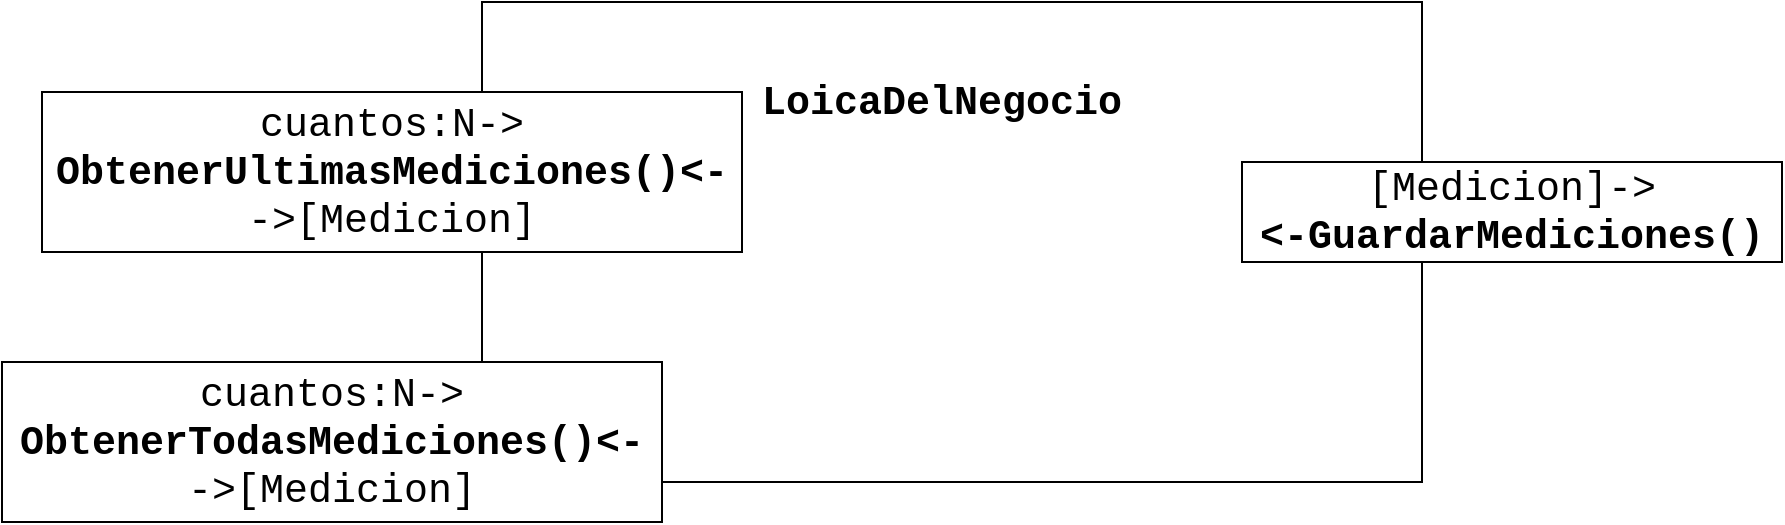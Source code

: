 <mxfile version="15.3.2" type="device"><diagram id="foed9uxpL5My0yspYUQ-" name="Page-1"><mxGraphModel dx="2249" dy="762" grid="1" gridSize="10" guides="1" tooltips="1" connect="1" arrows="1" fold="1" page="1" pageScale="1" pageWidth="827" pageHeight="1169" math="0" shadow="0"><root><mxCell id="0"/><mxCell id="1" parent="0"/><mxCell id="yUErdQ--mbF-EsEKAKqc-1" value="" style="rounded=0;whiteSpace=wrap;html=1;" vertex="1" parent="1"><mxGeometry x="140" y="50" width="470" height="240" as="geometry"/></mxCell><mxCell id="yUErdQ--mbF-EsEKAKqc-2" value="LoicaDelNegocio" style="text;html=1;strokeColor=none;fillColor=none;align=center;verticalAlign=middle;whiteSpace=wrap;rounded=0;fontStyle=1;fontFamily=Courier New;fontSize=20;" vertex="1" parent="1"><mxGeometry x="290" y="90" width="160" height="20" as="geometry"/></mxCell><mxCell id="yUErdQ--mbF-EsEKAKqc-3" value="cuantos:N-&amp;gt;&lt;br&gt;&lt;b&gt;ObtenerUltimasMediciones()&amp;lt;-&lt;/b&gt;&lt;br&gt;-&amp;gt;[Medicion]" style="rounded=0;whiteSpace=wrap;html=1;fontFamily=Courier New;fontSize=20;align=center;fontStyle=0;autosize=1;" vertex="1" parent="1"><mxGeometry x="-80" y="95" width="350" height="80" as="geometry"/></mxCell><mxCell id="yUErdQ--mbF-EsEKAKqc-17" value="cuantos:N-&amp;gt;&lt;br&gt;&lt;b&gt;ObtenerTodasMediciones()&amp;lt;-&lt;/b&gt;&lt;br&gt;-&amp;gt;[Medicion]" style="rounded=0;whiteSpace=wrap;html=1;fontFamily=Courier New;fontSize=20;align=center;fontStyle=0;autosize=1;" vertex="1" parent="1"><mxGeometry x="-100" y="230" width="330" height="80" as="geometry"/></mxCell><mxCell id="yUErdQ--mbF-EsEKAKqc-18" value="[Medicion]-&amp;gt;&lt;br&gt;&lt;b&gt;&amp;lt;-GuardarMediciones()&lt;/b&gt;" style="rounded=0;whiteSpace=wrap;html=1;fontFamily=Courier New;fontSize=20;align=center;fontStyle=0;autosize=1;" vertex="1" parent="1"><mxGeometry x="520" y="130" width="270" height="50" as="geometry"/></mxCell></root></mxGraphModel></diagram></mxfile>